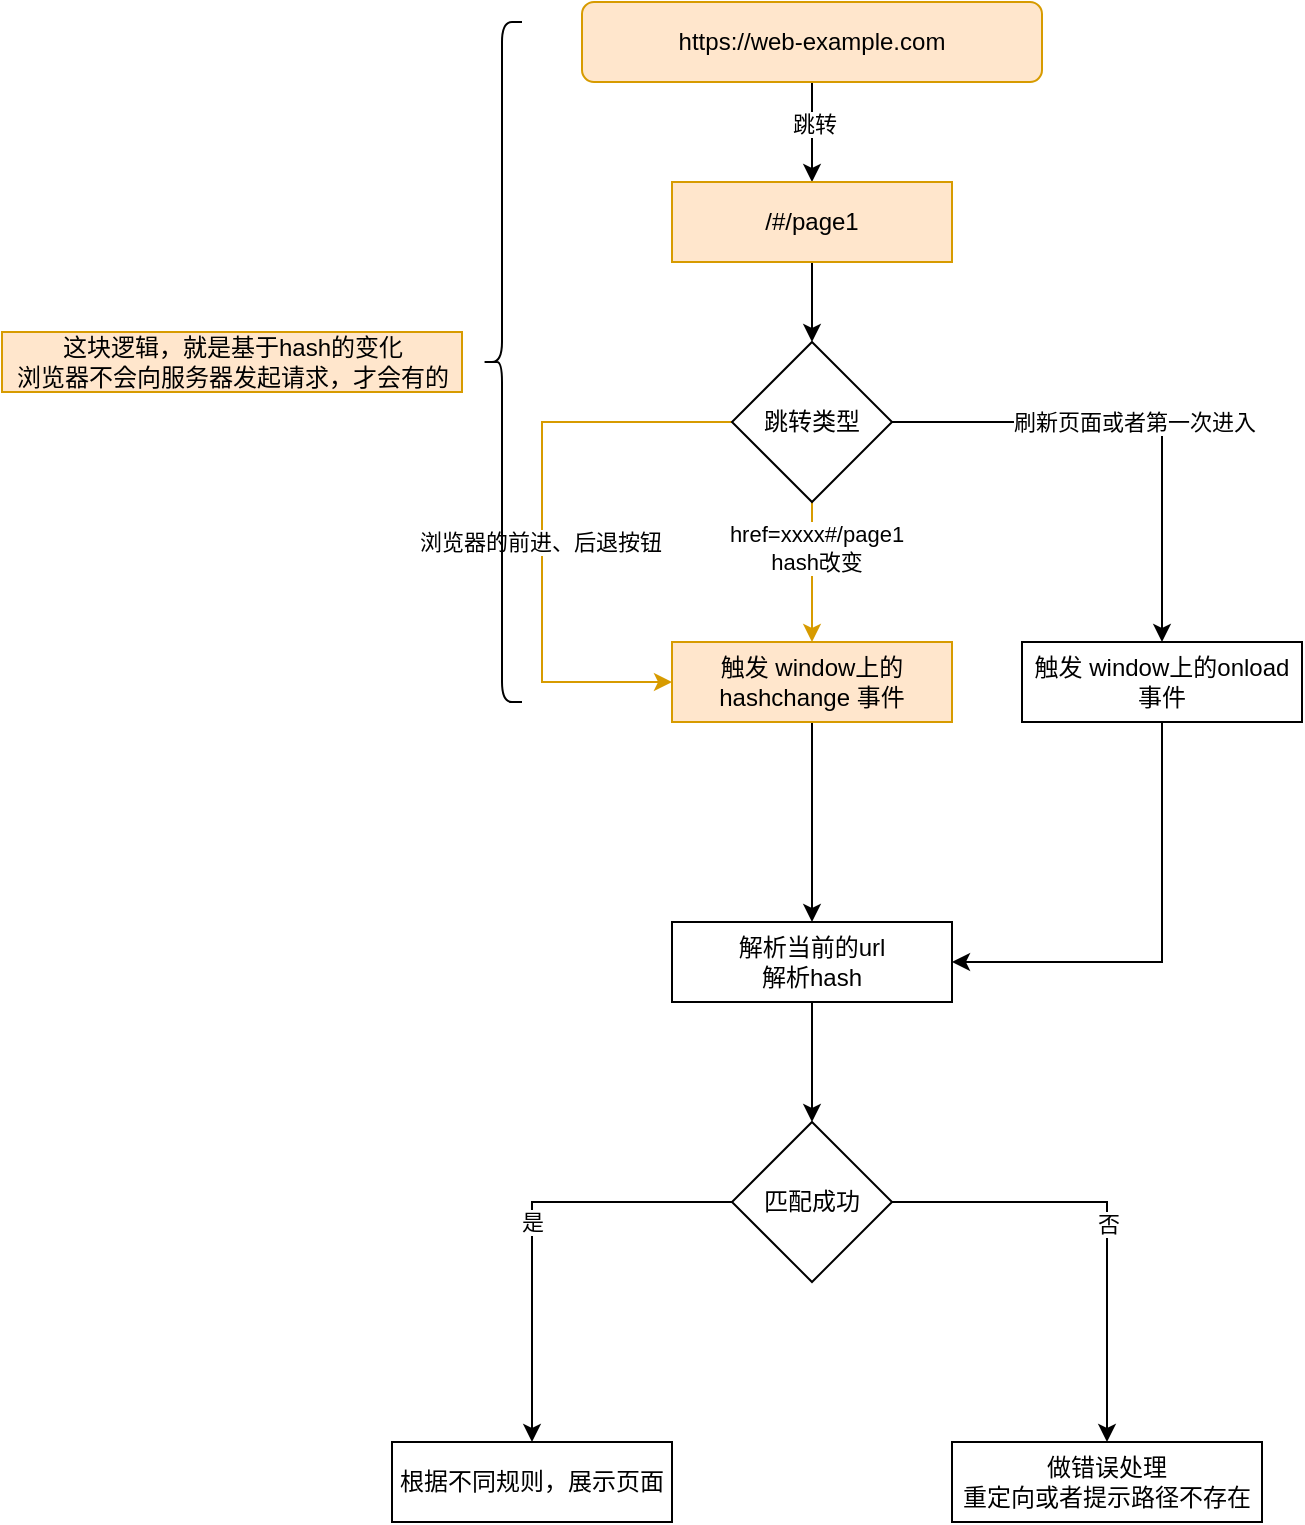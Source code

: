 <mxfile version="15.6.5" type="github">
  <diagram id="LM5EnsLcRHTkCDSXhKK_" name="第 1 页">
    <mxGraphModel dx="1542" dy="1129" grid="1" gridSize="10" guides="1" tooltips="1" connect="1" arrows="1" fold="1" page="1" pageScale="1" pageWidth="4681" pageHeight="3300" math="0" shadow="0">
      <root>
        <mxCell id="0" />
        <mxCell id="1" parent="0" />
        <mxCell id="F_iJesHC6Tssq89JvIhv-3" value="" style="edgeStyle=orthogonalEdgeStyle;rounded=0;orthogonalLoop=1;jettySize=auto;html=1;fontColor=default;strokeColor=default;labelBackgroundColor=default;" edge="1" parent="1" source="F_iJesHC6Tssq89JvIhv-1" target="F_iJesHC6Tssq89JvIhv-2">
          <mxGeometry relative="1" as="geometry" />
        </mxCell>
        <mxCell id="F_iJesHC6Tssq89JvIhv-4" value="跳转" style="edgeLabel;html=1;align=center;verticalAlign=middle;resizable=0;points=[];fontColor=default;" vertex="1" connectable="0" parent="F_iJesHC6Tssq89JvIhv-3">
          <mxGeometry x="-0.175" y="1" relative="1" as="geometry">
            <mxPoint as="offset" />
          </mxGeometry>
        </mxCell>
        <mxCell id="F_iJesHC6Tssq89JvIhv-1" value="https://web-example.com" style="rounded=1;whiteSpace=wrap;html=1;fillColor=#ffe6cc;strokeColor=#d79b00;fontColor=default;" vertex="1" parent="1">
          <mxGeometry x="570" y="170" width="230" height="40" as="geometry" />
        </mxCell>
        <mxCell id="F_iJesHC6Tssq89JvIhv-6" value="" style="edgeStyle=orthogonalEdgeStyle;rounded=0;orthogonalLoop=1;jettySize=auto;html=1;labelBackgroundColor=default;fontColor=default;strokeColor=default;" edge="1" parent="1" source="F_iJesHC6Tssq89JvIhv-2" target="F_iJesHC6Tssq89JvIhv-5">
          <mxGeometry relative="1" as="geometry" />
        </mxCell>
        <mxCell id="F_iJesHC6Tssq89JvIhv-2" value="/#/page1" style="rounded=0;whiteSpace=wrap;html=1;strokeColor=#d79b00;fillColor=#ffe6cc;fontColor=default;" vertex="1" parent="1">
          <mxGeometry x="615" y="260" width="140" height="40" as="geometry" />
        </mxCell>
        <mxCell id="F_iJesHC6Tssq89JvIhv-8" value="" style="edgeStyle=orthogonalEdgeStyle;rounded=0;orthogonalLoop=1;jettySize=auto;html=1;labelBackgroundColor=default;fontColor=default;strokeColor=#d79b00;fillColor=#ffe6cc;" edge="1" parent="1" source="F_iJesHC6Tssq89JvIhv-5" target="F_iJesHC6Tssq89JvIhv-7">
          <mxGeometry relative="1" as="geometry" />
        </mxCell>
        <mxCell id="F_iJesHC6Tssq89JvIhv-11" value="href=xxxx#/page1&lt;br&gt;hash改变" style="edgeLabel;html=1;align=center;verticalAlign=middle;resizable=0;points=[];fontColor=default;" vertex="1" connectable="0" parent="F_iJesHC6Tssq89JvIhv-8">
          <mxGeometry x="-0.343" y="2" relative="1" as="geometry">
            <mxPoint as="offset" />
          </mxGeometry>
        </mxCell>
        <mxCell id="F_iJesHC6Tssq89JvIhv-9" style="edgeStyle=orthogonalEdgeStyle;rounded=0;orthogonalLoop=1;jettySize=auto;html=1;exitX=0;exitY=0.5;exitDx=0;exitDy=0;entryX=0;entryY=0.5;entryDx=0;entryDy=0;labelBackgroundColor=default;fontColor=default;strokeColor=#d79b00;fillColor=#ffe6cc;" edge="1" parent="1" source="F_iJesHC6Tssq89JvIhv-5" target="F_iJesHC6Tssq89JvIhv-7">
          <mxGeometry relative="1" as="geometry">
            <Array as="points">
              <mxPoint x="550" y="380" />
              <mxPoint x="550" y="510" />
            </Array>
          </mxGeometry>
        </mxCell>
        <mxCell id="F_iJesHC6Tssq89JvIhv-10" value="浏览器的前进、后退按钮" style="edgeLabel;html=1;align=center;verticalAlign=middle;resizable=0;points=[];fontColor=default;" vertex="1" connectable="0" parent="F_iJesHC6Tssq89JvIhv-9">
          <mxGeometry x="0.069" y="-1" relative="1" as="geometry">
            <mxPoint as="offset" />
          </mxGeometry>
        </mxCell>
        <mxCell id="F_iJesHC6Tssq89JvIhv-13" style="edgeStyle=orthogonalEdgeStyle;rounded=0;orthogonalLoop=1;jettySize=auto;html=1;exitX=1;exitY=0.5;exitDx=0;exitDy=0;entryX=0.5;entryY=0;entryDx=0;entryDy=0;labelBackgroundColor=default;fontColor=default;strokeColor=default;" edge="1" parent="1" source="F_iJesHC6Tssq89JvIhv-5" target="F_iJesHC6Tssq89JvIhv-12">
          <mxGeometry relative="1" as="geometry" />
        </mxCell>
        <mxCell id="F_iJesHC6Tssq89JvIhv-14" value="刷新页面或者第一次进入" style="edgeLabel;html=1;align=center;verticalAlign=middle;resizable=0;points=[];fontColor=default;" vertex="1" connectable="0" parent="F_iJesHC6Tssq89JvIhv-13">
          <mxGeometry x="-0.012" relative="1" as="geometry">
            <mxPoint as="offset" />
          </mxGeometry>
        </mxCell>
        <mxCell id="F_iJesHC6Tssq89JvIhv-5" value="跳转类型" style="rhombus;whiteSpace=wrap;html=1;fontColor=default;strokeColor=default;fillColor=default;" vertex="1" parent="1">
          <mxGeometry x="645" y="340" width="80" height="80" as="geometry" />
        </mxCell>
        <mxCell id="F_iJesHC6Tssq89JvIhv-16" value="" style="edgeStyle=orthogonalEdgeStyle;rounded=0;orthogonalLoop=1;jettySize=auto;html=1;labelBackgroundColor=default;fontColor=default;strokeColor=default;" edge="1" parent="1" source="F_iJesHC6Tssq89JvIhv-7" target="F_iJesHC6Tssq89JvIhv-15">
          <mxGeometry relative="1" as="geometry" />
        </mxCell>
        <mxCell id="F_iJesHC6Tssq89JvIhv-7" value="触发 window上的hashchange 事件" style="rounded=0;whiteSpace=wrap;html=1;strokeColor=#d79b00;fillColor=#ffe6cc;fontColor=default;" vertex="1" parent="1">
          <mxGeometry x="615" y="490" width="140" height="40" as="geometry" />
        </mxCell>
        <mxCell id="F_iJesHC6Tssq89JvIhv-18" style="edgeStyle=orthogonalEdgeStyle;rounded=0;orthogonalLoop=1;jettySize=auto;html=1;exitX=0.5;exitY=1;exitDx=0;exitDy=0;entryX=1;entryY=0.5;entryDx=0;entryDy=0;labelBackgroundColor=default;fontColor=default;strokeColor=default;" edge="1" parent="1" source="F_iJesHC6Tssq89JvIhv-12" target="F_iJesHC6Tssq89JvIhv-15">
          <mxGeometry relative="1" as="geometry" />
        </mxCell>
        <mxCell id="F_iJesHC6Tssq89JvIhv-12" value="触发 window上的onload 事件" style="rounded=0;whiteSpace=wrap;html=1;fontColor=default;strokeColor=default;fillColor=default;" vertex="1" parent="1">
          <mxGeometry x="790" y="490" width="140" height="40" as="geometry" />
        </mxCell>
        <mxCell id="F_iJesHC6Tssq89JvIhv-20" value="" style="edgeStyle=orthogonalEdgeStyle;rounded=0;orthogonalLoop=1;jettySize=auto;html=1;labelBackgroundColor=default;fontColor=default;strokeColor=default;" edge="1" parent="1" source="F_iJesHC6Tssq89JvIhv-15" target="F_iJesHC6Tssq89JvIhv-19">
          <mxGeometry relative="1" as="geometry" />
        </mxCell>
        <mxCell id="F_iJesHC6Tssq89JvIhv-15" value="解析当前的url&lt;br&gt;解析hash" style="rounded=0;whiteSpace=wrap;html=1;fontColor=default;strokeColor=default;fillColor=default;" vertex="1" parent="1">
          <mxGeometry x="615" y="630" width="140" height="40" as="geometry" />
        </mxCell>
        <mxCell id="F_iJesHC6Tssq89JvIhv-24" value="是" style="edgeStyle=orthogonalEdgeStyle;rounded=0;orthogonalLoop=1;jettySize=auto;html=1;exitX=0;exitY=0.5;exitDx=0;exitDy=0;entryX=0.5;entryY=0;entryDx=0;entryDy=0;labelBackgroundColor=default;fontColor=default;strokeColor=default;" edge="1" parent="1" source="F_iJesHC6Tssq89JvIhv-19" target="F_iJesHC6Tssq89JvIhv-21">
          <mxGeometry relative="1" as="geometry" />
        </mxCell>
        <mxCell id="F_iJesHC6Tssq89JvIhv-25" style="edgeStyle=orthogonalEdgeStyle;rounded=0;orthogonalLoop=1;jettySize=auto;html=1;exitX=1;exitY=0.5;exitDx=0;exitDy=0;entryX=0.5;entryY=0;entryDx=0;entryDy=0;labelBackgroundColor=default;fontColor=default;strokeColor=default;" edge="1" parent="1" source="F_iJesHC6Tssq89JvIhv-19" target="F_iJesHC6Tssq89JvIhv-22">
          <mxGeometry relative="1" as="geometry" />
        </mxCell>
        <mxCell id="F_iJesHC6Tssq89JvIhv-27" value="否" style="edgeLabel;html=1;align=center;verticalAlign=middle;resizable=0;points=[];fontColor=default;labelBackgroundColor=default;" vertex="1" connectable="0" parent="F_iJesHC6Tssq89JvIhv-25">
          <mxGeometry x="0.077" y="3" relative="1" as="geometry">
            <mxPoint x="-3" y="-4" as="offset" />
          </mxGeometry>
        </mxCell>
        <mxCell id="F_iJesHC6Tssq89JvIhv-19" value="匹配成功" style="rhombus;whiteSpace=wrap;html=1;fontColor=default;strokeColor=default;fillColor=default;" vertex="1" parent="1">
          <mxGeometry x="645" y="730" width="80" height="80" as="geometry" />
        </mxCell>
        <mxCell id="F_iJesHC6Tssq89JvIhv-21" value="根据不同规则，展示页面" style="rounded=0;whiteSpace=wrap;html=1;fontColor=default;strokeColor=default;fillColor=default;" vertex="1" parent="1">
          <mxGeometry x="475" y="890" width="140" height="40" as="geometry" />
        </mxCell>
        <mxCell id="F_iJesHC6Tssq89JvIhv-22" value="做错误处理&lt;br&gt;重定向或者提示路径不存在" style="rounded=0;whiteSpace=wrap;html=1;fontColor=default;strokeColor=default;fillColor=default;" vertex="1" parent="1">
          <mxGeometry x="755" y="890" width="155" height="40" as="geometry" />
        </mxCell>
        <mxCell id="F_iJesHC6Tssq89JvIhv-29" value="" style="shape=curlyBracket;whiteSpace=wrap;html=1;rounded=1;labelBackgroundColor=default;fontColor=default;strokeColor=default;fillColor=default;" vertex="1" parent="1">
          <mxGeometry x="520" y="180" width="20" height="340" as="geometry" />
        </mxCell>
        <mxCell id="F_iJesHC6Tssq89JvIhv-30" value="这块逻辑，就是基于hash的变化&lt;br&gt;浏览器不会向服务器发起请求，才会有的&lt;br&gt;" style="text;html=1;align=center;verticalAlign=middle;resizable=0;points=[];autosize=1;strokeColor=#d79b00;fillColor=#ffe6cc;fontColor=default;" vertex="1" parent="1">
          <mxGeometry x="280" y="335" width="230" height="30" as="geometry" />
        </mxCell>
      </root>
    </mxGraphModel>
  </diagram>
</mxfile>
